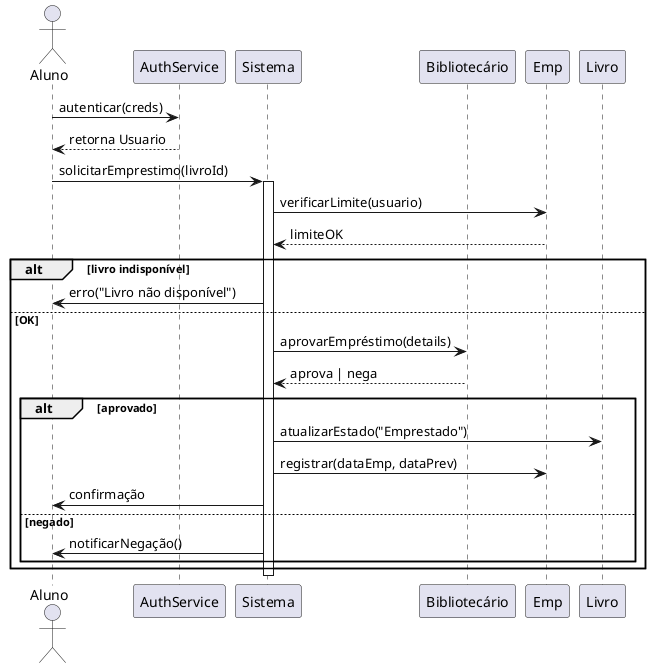 @startuml
actor Aluno
participant AuthService as Auth
participant Sistema
participant Biblio as "Bibliotecário"
participant Emp as "Emp"
participant LivroObj as "Livro"

Aluno -> Auth: autenticar(creds)
Auth --> Aluno: retorna Usuario
Aluno -> Sistema: solicitarEmprestimo(livroId)
activate Sistema
Sistema -> Emp: verificarLimite(usuario)
Emp --> Sistema: limiteOK
alt livro indisponível
    Sistema -> Aluno: erro("Livro não disponível")
else OK
    Sistema -> Biblio: aprovarEmpréstimo(details)
    Biblio --> Sistema: aprova | nega
    alt aprovado
        Sistema -> LivroObj: atualizarEstado("Emprestado")
        Sistema -> Emp: registrar(dataEmp, dataPrev)
        Sistema -> Aluno: confirmação
    else negado
        Sistema -> Aluno: notificarNegação()
    end
end
deactivate Sistema
@enduml